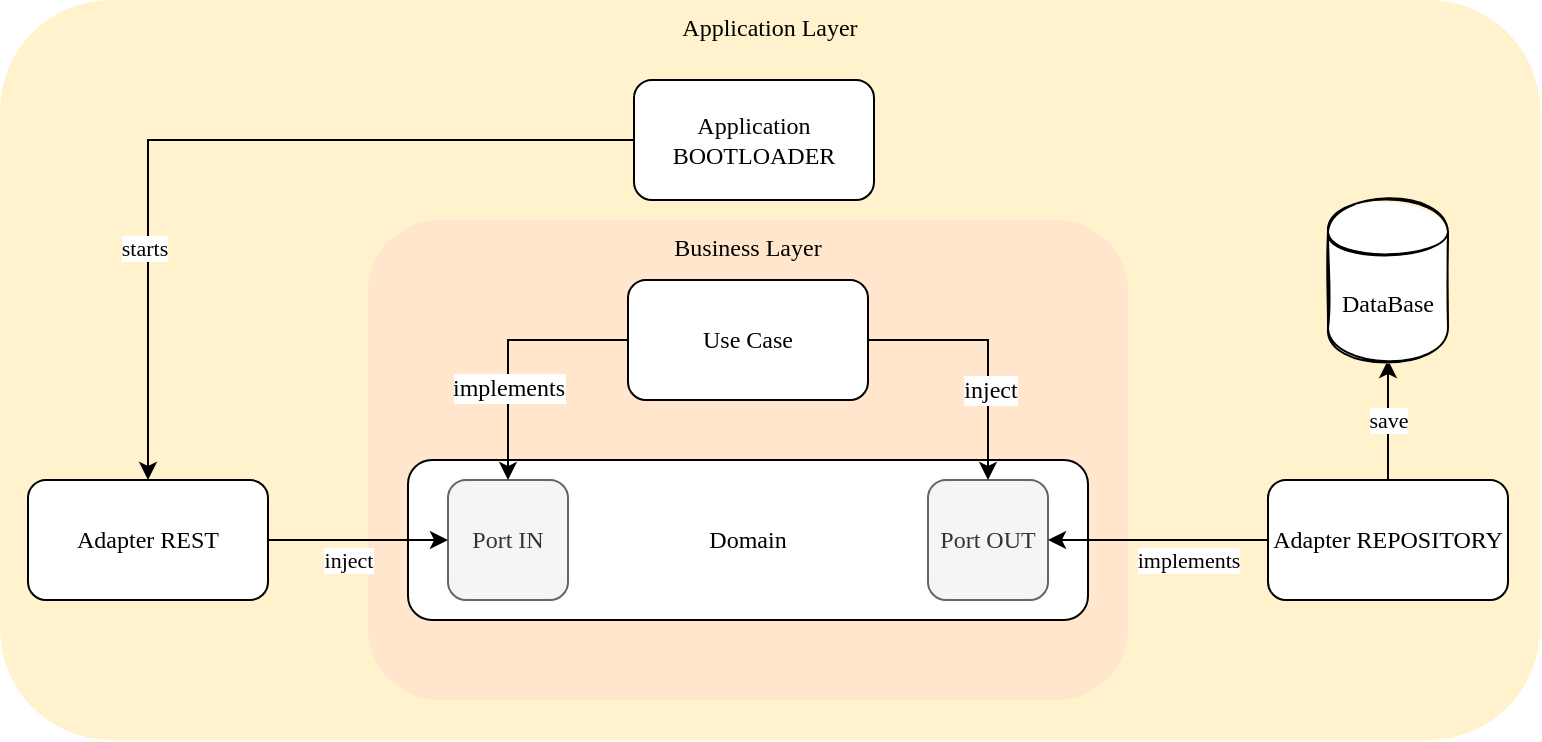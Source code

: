 <mxfile version="15.5.5" type="device"><diagram id="2Fnmf6HGtY_oomtuKL1q" name="Page-1"><mxGraphModel dx="1185" dy="635" grid="1" gridSize="10" guides="1" tooltips="1" connect="1" arrows="1" fold="1" page="1" pageScale="1" pageWidth="827" pageHeight="1169" math="0" shadow="0"><root><mxCell id="0"/><mxCell id="1" parent="0"/><mxCell id="1_FvDwHB6vvgoht94P6D-4" value="Application Layer" style="rounded=1;whiteSpace=wrap;html=1;fillColor=#fff2cc;strokeColor=none;verticalAlign=top;fontFamily=Comic Sans MS;" parent="1" vertex="1"><mxGeometry x="116" y="240" width="770" height="370" as="geometry"/></mxCell><mxCell id="1_FvDwHB6vvgoht94P6D-5" value="Business Layer" style="rounded=1;whiteSpace=wrap;html=1;fillColor=#ffe6cc;strokeColor=none;verticalAlign=top;fontFamily=Comic Sans MS;" parent="1" vertex="1"><mxGeometry x="300" y="350" width="380" height="240" as="geometry"/></mxCell><mxCell id="6K8oA_xHO3SNcjpIUxQ8-3" value="Domain" style="rounded=1;whiteSpace=wrap;html=1;sketch=0;fontFamily=Comic Sans MS;" parent="1" vertex="1"><mxGeometry x="320" y="470" width="340" height="80" as="geometry"/></mxCell><mxCell id="6K8oA_xHO3SNcjpIUxQ8-4" value="Port IN" style="rounded=1;whiteSpace=wrap;html=1;sketch=0;fontFamily=Comic Sans MS;fillColor=#f5f5f5;fontColor=#333333;strokeColor=#666666;" parent="1" vertex="1"><mxGeometry x="340" y="480" width="60" height="60" as="geometry"/></mxCell><mxCell id="6K8oA_xHO3SNcjpIUxQ8-5" value="Port OUT" style="rounded=1;whiteSpace=wrap;html=1;sketch=0;fontFamily=Comic Sans MS;fillColor=#f5f5f5;fontColor=#333333;strokeColor=#666666;" parent="1" vertex="1"><mxGeometry x="580" y="480" width="60" height="60" as="geometry"/></mxCell><mxCell id="6K8oA_xHO3SNcjpIUxQ8-7" style="edgeStyle=orthogonalEdgeStyle;rounded=0;orthogonalLoop=1;jettySize=auto;html=1;fontFamily=Comic Sans MS;" parent="1" source="6K8oA_xHO3SNcjpIUxQ8-6" target="6K8oA_xHO3SNcjpIUxQ8-4" edge="1"><mxGeometry relative="1" as="geometry"/></mxCell><mxCell id="6K8oA_xHO3SNcjpIUxQ8-8" value="implements" style="text;html=1;align=center;verticalAlign=middle;resizable=0;points=[];labelBackgroundColor=#ffffff;fontFamily=Comic Sans MS;" parent="6K8oA_xHO3SNcjpIUxQ8-7" vertex="1" connectable="0"><mxGeometry x="-0.077" y="24" relative="1" as="geometry"><mxPoint x="-24" y="24" as="offset"/></mxGeometry></mxCell><mxCell id="6K8oA_xHO3SNcjpIUxQ8-9" style="edgeStyle=orthogonalEdgeStyle;rounded=0;orthogonalLoop=1;jettySize=auto;html=1;entryX=0.5;entryY=0;entryDx=0;entryDy=0;fontFamily=Comic Sans MS;" parent="1" source="6K8oA_xHO3SNcjpIUxQ8-6" target="6K8oA_xHO3SNcjpIUxQ8-5" edge="1"><mxGeometry relative="1" as="geometry"/></mxCell><mxCell id="6K8oA_xHO3SNcjpIUxQ8-10" value="inject" style="text;html=1;align=center;verticalAlign=middle;resizable=0;points=[];labelBackgroundColor=#ffffff;fontFamily=Comic Sans MS;" parent="6K8oA_xHO3SNcjpIUxQ8-9" vertex="1" connectable="0"><mxGeometry x="-0.077" y="-25" relative="1" as="geometry"><mxPoint x="26" y="25" as="offset"/></mxGeometry></mxCell><mxCell id="6K8oA_xHO3SNcjpIUxQ8-6" value="Use Case" style="rounded=1;whiteSpace=wrap;html=1;sketch=0;fontFamily=Comic Sans MS;" parent="1" vertex="1"><mxGeometry x="430" y="380" width="120" height="60" as="geometry"/></mxCell><mxCell id="6K8oA_xHO3SNcjpIUxQ8-12" value="inject" style="edgeStyle=orthogonalEdgeStyle;rounded=0;orthogonalLoop=1;jettySize=auto;html=1;fontFamily=Comic Sans MS;" parent="1" source="6K8oA_xHO3SNcjpIUxQ8-11" target="6K8oA_xHO3SNcjpIUxQ8-4" edge="1"><mxGeometry x="-0.111" y="-10" relative="1" as="geometry"><mxPoint as="offset"/></mxGeometry></mxCell><mxCell id="6K8oA_xHO3SNcjpIUxQ8-11" value="Adapter REST" style="rounded=1;whiteSpace=wrap;html=1;sketch=0;fontFamily=Comic Sans MS;" parent="1" vertex="1"><mxGeometry x="130" y="480" width="120" height="60" as="geometry"/></mxCell><mxCell id="6K8oA_xHO3SNcjpIUxQ8-22" value="save" style="edgeStyle=orthogonalEdgeStyle;rounded=0;orthogonalLoop=1;jettySize=auto;html=1;fontFamily=Comic Sans MS;" parent="1" source="6K8oA_xHO3SNcjpIUxQ8-13" target="6K8oA_xHO3SNcjpIUxQ8-20" edge="1"><mxGeometry relative="1" as="geometry"/></mxCell><mxCell id="1_FvDwHB6vvgoht94P6D-3" value="implements" style="edgeStyle=orthogonalEdgeStyle;rounded=0;orthogonalLoop=1;jettySize=auto;html=1;entryX=1;entryY=0.5;entryDx=0;entryDy=0;fontFamily=Comic Sans MS;" parent="1" source="6K8oA_xHO3SNcjpIUxQ8-13" target="6K8oA_xHO3SNcjpIUxQ8-5" edge="1"><mxGeometry x="-0.273" y="10" relative="1" as="geometry"><mxPoint as="offset"/></mxGeometry></mxCell><mxCell id="6K8oA_xHO3SNcjpIUxQ8-13" value="Adapter REPOSITORY" style="rounded=1;whiteSpace=wrap;html=1;sketch=0;fontFamily=Comic Sans MS;" parent="1" vertex="1"><mxGeometry x="750" y="480" width="120" height="60" as="geometry"/></mxCell><mxCell id="6K8oA_xHO3SNcjpIUxQ8-18" style="edgeStyle=orthogonalEdgeStyle;rounded=0;orthogonalLoop=1;jettySize=auto;html=1;fontFamily=Comic Sans MS;" parent="1" source="6K8oA_xHO3SNcjpIUxQ8-17" target="6K8oA_xHO3SNcjpIUxQ8-11" edge="1"><mxGeometry relative="1" as="geometry"/></mxCell><mxCell id="HYWEQ-b7jun0w9DQ1cyt-44" value="starts" style="edgeLabel;html=1;align=center;verticalAlign=middle;resizable=0;points=[];fontFamily=Comic Sans MS;" vertex="1" connectable="0" parent="6K8oA_xHO3SNcjpIUxQ8-18"><mxGeometry x="0.439" y="-2" relative="1" as="geometry"><mxPoint as="offset"/></mxGeometry></mxCell><mxCell id="6K8oA_xHO3SNcjpIUxQ8-17" value="Application&lt;br&gt;BOOTLOADER" style="rounded=1;whiteSpace=wrap;html=1;sketch=0;fontFamily=Comic Sans MS;" parent="1" vertex="1"><mxGeometry x="433" y="280" width="120" height="60" as="geometry"/></mxCell><mxCell id="6K8oA_xHO3SNcjpIUxQ8-20" value="DataBase" style="shape=cylinder;whiteSpace=wrap;html=1;boundedLbl=1;backgroundOutline=1;sketch=1;fontFamily=Comic Sans MS;" parent="1" vertex="1"><mxGeometry x="780" y="340" width="60" height="80" as="geometry"/></mxCell></root></mxGraphModel></diagram></mxfile>